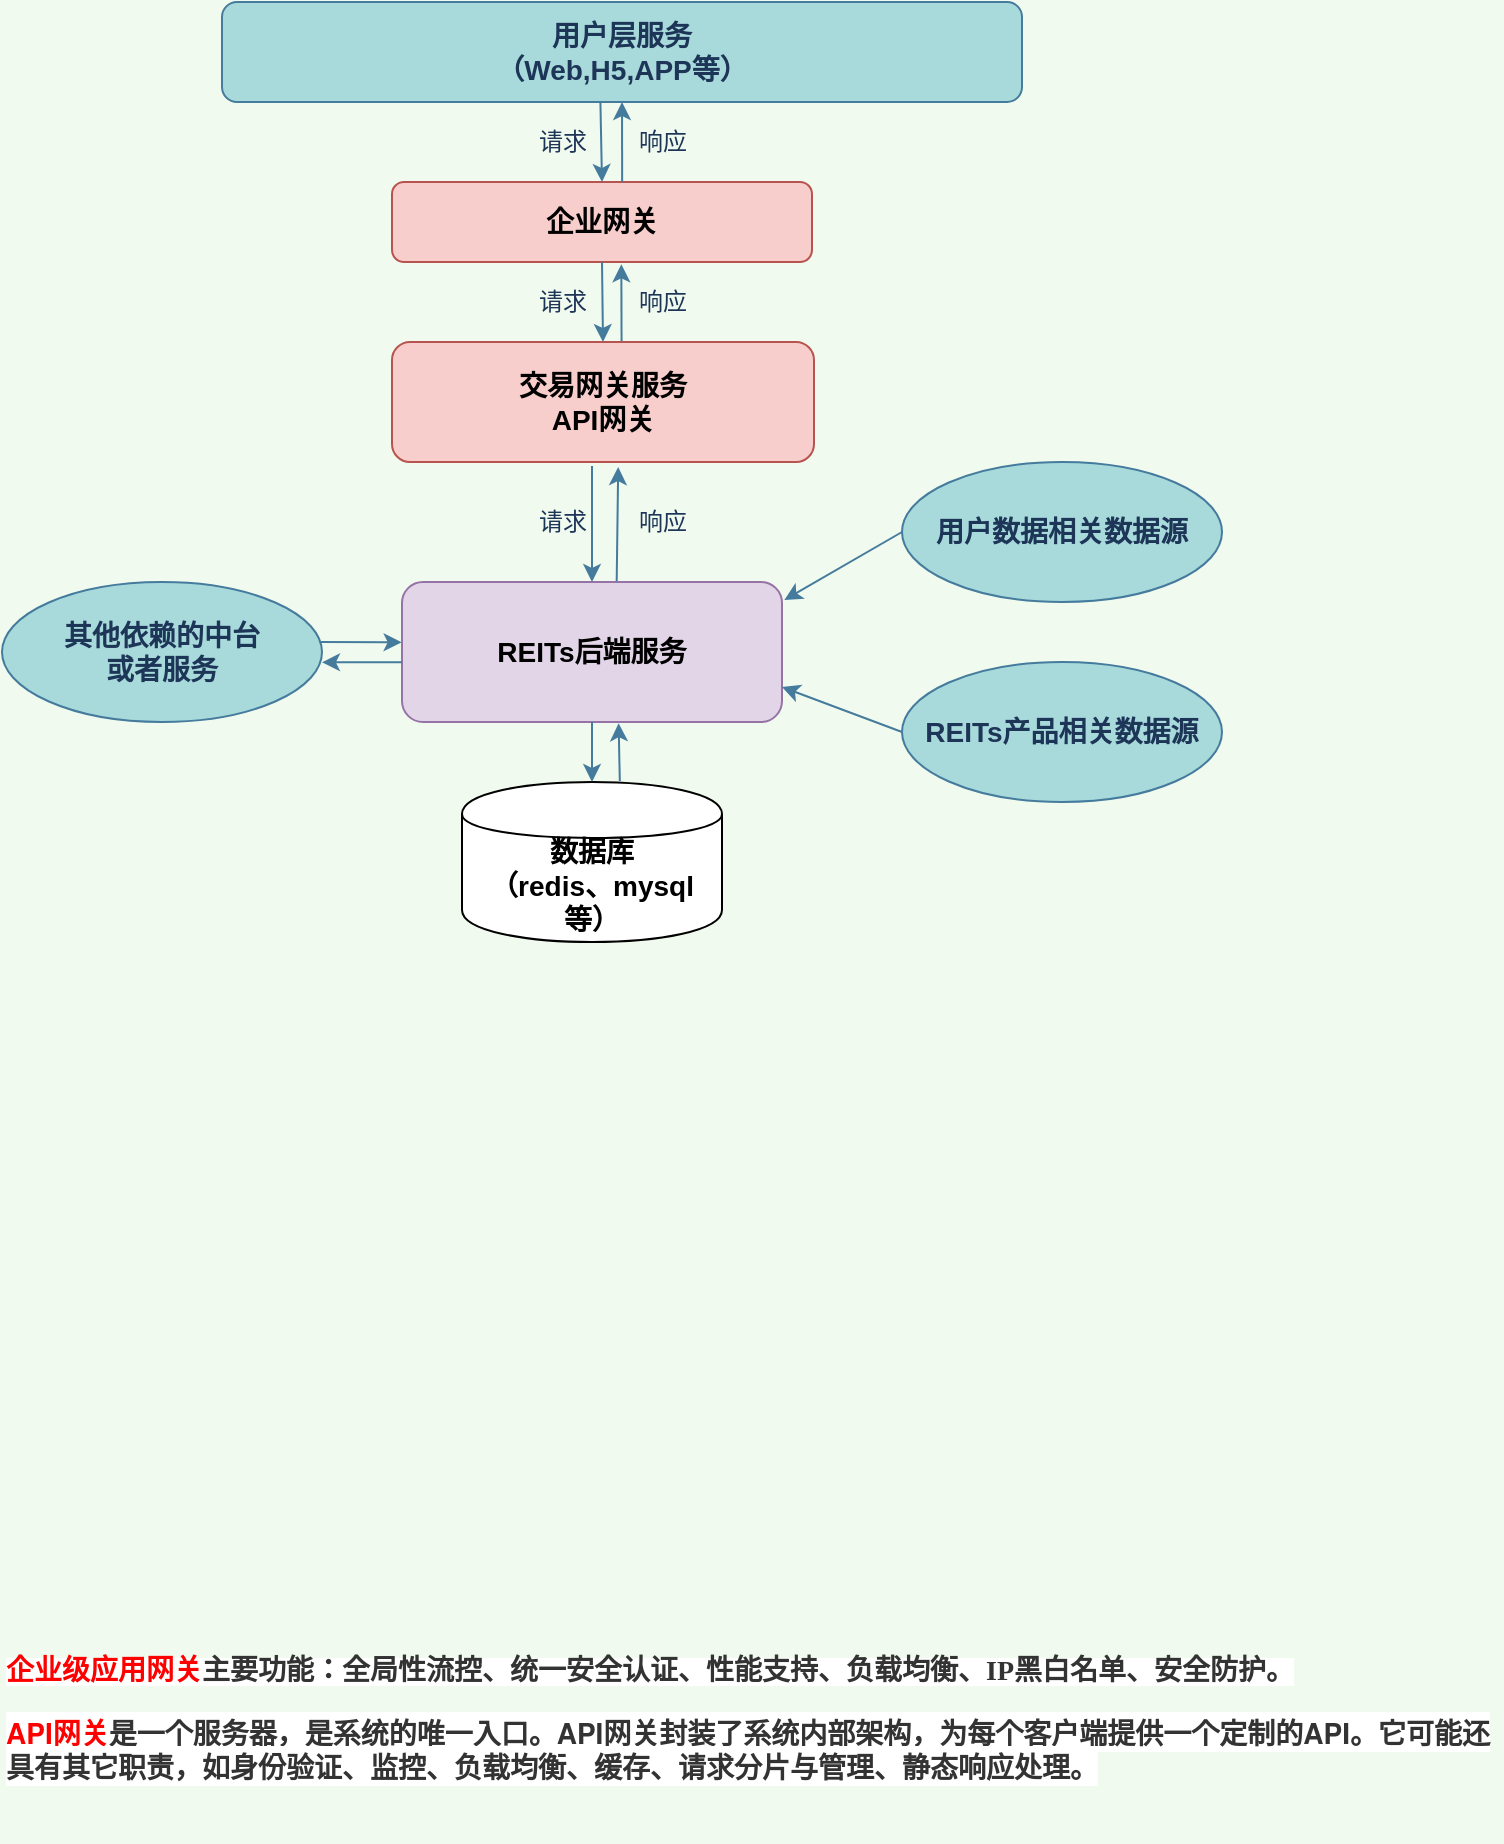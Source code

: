 <mxfile version="13.5.3" type="github">
  <diagram id="YtGcmlx5MdhKh6ri9F74" name="第 1 页">
    <mxGraphModel dx="865" dy="490" grid="1" gridSize="10" guides="1" tooltips="1" connect="1" arrows="1" fold="1" page="1" pageScale="1" pageWidth="827" pageHeight="1169" background="#F1FAEE" math="0" shadow="0">
      <root>
        <mxCell id="0" />
        <mxCell id="1" parent="0" />
        <mxCell id="OGBte0PvkTn54QuSE-R2-2" value="&lt;font style=&quot;font-size: 14px&quot;&gt;&lt;b&gt;用户层服务&lt;br&gt;（Web,H5,APP等）&lt;/b&gt;&lt;/font&gt;" style="rounded=1;whiteSpace=wrap;html=1;sketch=0;strokeColor=#457B9D;fillColor=#A8DADC;fontColor=#1D3557;" vertex="1" parent="1">
          <mxGeometry x="120" y="40" width="400" height="50" as="geometry" />
        </mxCell>
        <mxCell id="OGBte0PvkTn54QuSE-R2-3" value="&lt;font style=&quot;font-size: 14px&quot;&gt;&lt;b&gt;企业网关&lt;/b&gt;&lt;/font&gt;" style="rounded=1;whiteSpace=wrap;html=1;sketch=0;strokeColor=#b85450;fillColor=#f8cecc;" vertex="1" parent="1">
          <mxGeometry x="205" y="130" width="210" height="40" as="geometry" />
        </mxCell>
        <mxCell id="OGBte0PvkTn54QuSE-R2-4" value="&lt;b&gt;&lt;font style=&quot;font-size: 14px&quot;&gt;交易网关服务&lt;br&gt;API网关&lt;/font&gt;&lt;/b&gt;" style="rounded=1;whiteSpace=wrap;html=1;sketch=0;strokeColor=#b85450;fillColor=#f8cecc;" vertex="1" parent="1">
          <mxGeometry x="205" y="210" width="211" height="60" as="geometry" />
        </mxCell>
        <mxCell id="OGBte0PvkTn54QuSE-R2-5" value="&lt;span style=&quot;font-family: &amp;#34;helvetica neue&amp;#34; , &amp;#34;helvetica&amp;#34; , &amp;#34;verdana&amp;#34; , &amp;#34;arial&amp;#34; , sans-serif ; font-size: 14px ; font-style: normal ; letter-spacing: normal ; text-align: left ; text-indent: 0px ; text-transform: none ; word-spacing: 0px ; background-color: rgb(255 , 255 , 255) ; display: inline ; float: none&quot;&gt;&lt;b&gt;&lt;font color=&quot;#ff0000&quot;&gt;API网关&lt;/font&gt;&lt;font color=&quot;#333333&quot;&gt;是一个服务器，是系统的唯一入口。API网关封装了系统内部架构，为每个客户端提供一个定制的API。它可能还具有其它职责，如身份验证、监控、负载均衡、缓存、请求分片与管理、静态响应处理。&lt;/font&gt;&lt;/b&gt;&lt;/span&gt;" style="text;whiteSpace=wrap;html=1;fontColor=#1D3557;" vertex="1" parent="1">
          <mxGeometry x="10" y="890" width="750" height="70" as="geometry" />
        </mxCell>
        <mxCell id="OGBte0PvkTn54QuSE-R2-6" value="&lt;span style=&quot;font-family: &amp;#34;microsoft yahei&amp;#34; ; font-style: normal ; letter-spacing: normal ; text-align: justify ; text-indent: 0px ; text-transform: none ; word-spacing: 0px ; background-color: rgb(255 , 255 , 255) ; display: inline ; float: none&quot;&gt;&lt;font style=&quot;font-size: 14px&quot;&gt;&lt;b&gt;&lt;font color=&quot;#ff0000&quot;&gt;企业级应用网关&lt;/font&gt;&lt;font color=&quot;#333333&quot;&gt;主要功能：全局性流控、统一安全认证、性能支持、负载均衡、IP黑白名单、安全防护。&lt;/font&gt;&lt;/b&gt;&lt;/font&gt;&lt;/span&gt;" style="text;whiteSpace=wrap;html=1;fontColor=#1D3557;" vertex="1" parent="1">
          <mxGeometry x="10" y="860" width="710" height="50" as="geometry" />
        </mxCell>
        <mxCell id="OGBte0PvkTn54QuSE-R2-7" value="" style="endArrow=classic;html=1;strokeColor=#457B9D;fillColor=#A8DADC;fontColor=#1D3557;entryX=0.5;entryY=0;entryDx=0;entryDy=0;exitX=0.473;exitY=1;exitDx=0;exitDy=0;exitPerimeter=0;" edge="1" parent="1" source="OGBte0PvkTn54QuSE-R2-2" target="OGBte0PvkTn54QuSE-R2-3">
          <mxGeometry width="50" height="50" relative="1" as="geometry">
            <mxPoint x="390" y="230" as="sourcePoint" />
            <mxPoint x="440" y="180" as="targetPoint" />
          </mxGeometry>
        </mxCell>
        <mxCell id="OGBte0PvkTn54QuSE-R2-8" value="请求" style="text;html=1;resizable=0;autosize=1;align=center;verticalAlign=middle;points=[];fillColor=none;strokeColor=none;rounded=0;sketch=0;fontColor=#1D3557;" vertex="1" parent="1">
          <mxGeometry x="270" y="100" width="40" height="20" as="geometry" />
        </mxCell>
        <mxCell id="OGBte0PvkTn54QuSE-R2-9" value="" style="endArrow=classic;html=1;strokeColor=#457B9D;fillColor=#A8DADC;fontColor=#1D3557;exitX=0.5;exitY=1;exitDx=0;exitDy=0;entryX=0.5;entryY=0;entryDx=0;entryDy=0;" edge="1" parent="1" source="OGBte0PvkTn54QuSE-R2-3" target="OGBte0PvkTn54QuSE-R2-4">
          <mxGeometry width="50" height="50" relative="1" as="geometry">
            <mxPoint x="390" y="230" as="sourcePoint" />
            <mxPoint x="310" y="250" as="targetPoint" />
          </mxGeometry>
        </mxCell>
        <mxCell id="OGBte0PvkTn54QuSE-R2-10" value="请求" style="text;html=1;resizable=0;autosize=1;align=center;verticalAlign=middle;points=[];fillColor=none;strokeColor=none;rounded=0;sketch=0;fontColor=#1D3557;" vertex="1" parent="1">
          <mxGeometry x="270" y="180" width="40" height="20" as="geometry" />
        </mxCell>
        <mxCell id="OGBte0PvkTn54QuSE-R2-11" value="&lt;b&gt;&lt;font style=&quot;font-size: 14px&quot;&gt;REITs后端服务&lt;/font&gt;&lt;/b&gt;" style="rounded=1;whiteSpace=wrap;html=1;sketch=0;strokeColor=#9673a6;fillColor=#e1d5e7;" vertex="1" parent="1">
          <mxGeometry x="210" y="330" width="190" height="70" as="geometry" />
        </mxCell>
        <mxCell id="OGBte0PvkTn54QuSE-R2-12" value="" style="endArrow=classic;html=1;strokeColor=#457B9D;fillColor=#A8DADC;fontColor=#1D3557;entryX=0.5;entryY=0;entryDx=0;entryDy=0;" edge="1" parent="1" target="OGBte0PvkTn54QuSE-R2-11">
          <mxGeometry width="50" height="50" relative="1" as="geometry">
            <mxPoint x="305" y="272" as="sourcePoint" />
            <mxPoint x="440" y="280" as="targetPoint" />
          </mxGeometry>
        </mxCell>
        <mxCell id="OGBte0PvkTn54QuSE-R2-13" value="请求" style="text;html=1;resizable=0;autosize=1;align=center;verticalAlign=middle;points=[];fillColor=none;strokeColor=none;rounded=0;sketch=0;fontColor=#1D3557;" vertex="1" parent="1">
          <mxGeometry x="270" y="290" width="40" height="20" as="geometry" />
        </mxCell>
        <mxCell id="OGBte0PvkTn54QuSE-R2-15" value="&lt;font style=&quot;font-size: 14px&quot; color=&quot;#000000&quot;&gt;&lt;b&gt;数据库&lt;br&gt;（redis、mysql等）&lt;br&gt;&lt;/b&gt;&lt;/font&gt;" style="shape=cylinder;whiteSpace=wrap;html=1;boundedLbl=1;backgroundOutline=1;rounded=0;sketch=0;" vertex="1" parent="1">
          <mxGeometry x="240" y="430" width="130" height="80" as="geometry" />
        </mxCell>
        <mxCell id="OGBte0PvkTn54QuSE-R2-16" value="" style="endArrow=classic;html=1;strokeColor=#457B9D;fillColor=#A8DADC;fontColor=#1D3557;entryX=0.5;entryY=0;entryDx=0;entryDy=0;" edge="1" parent="1" target="OGBte0PvkTn54QuSE-R2-15">
          <mxGeometry width="50" height="50" relative="1" as="geometry">
            <mxPoint x="305" y="400" as="sourcePoint" />
            <mxPoint x="440" y="380" as="targetPoint" />
          </mxGeometry>
        </mxCell>
        <mxCell id="OGBte0PvkTn54QuSE-R2-19" value="&lt;font style=&quot;font-size: 14px&quot;&gt;&lt;b&gt;用户数据相关数据源&lt;/b&gt;&lt;/font&gt;" style="ellipse;whiteSpace=wrap;html=1;rounded=0;sketch=0;strokeColor=#457B9D;fillColor=#A8DADC;fontColor=#1D3557;" vertex="1" parent="1">
          <mxGeometry x="460" y="270" width="160" height="70" as="geometry" />
        </mxCell>
        <mxCell id="OGBte0PvkTn54QuSE-R2-20" value="&lt;font style=&quot;font-size: 14px&quot;&gt;&lt;b&gt;REITs产品相关数据源&lt;/b&gt;&lt;/font&gt;" style="ellipse;whiteSpace=wrap;html=1;rounded=0;sketch=0;strokeColor=#457B9D;fillColor=#A8DADC;fontColor=#1D3557;" vertex="1" parent="1">
          <mxGeometry x="460" y="370" width="160" height="70" as="geometry" />
        </mxCell>
        <mxCell id="OGBte0PvkTn54QuSE-R2-21" value="" style="endArrow=classic;html=1;strokeColor=#457B9D;fillColor=#A8DADC;fontColor=#1D3557;exitX=0;exitY=0.5;exitDx=0;exitDy=0;entryX=1.006;entryY=0.129;entryDx=0;entryDy=0;entryPerimeter=0;" edge="1" parent="1" source="OGBte0PvkTn54QuSE-R2-19" target="OGBte0PvkTn54QuSE-R2-11">
          <mxGeometry width="50" height="50" relative="1" as="geometry">
            <mxPoint x="390" y="330" as="sourcePoint" />
            <mxPoint x="470" y="230" as="targetPoint" />
          </mxGeometry>
        </mxCell>
        <mxCell id="OGBte0PvkTn54QuSE-R2-22" value="" style="endArrow=classic;html=1;strokeColor=#457B9D;fillColor=#A8DADC;fontColor=#1D3557;exitX=0;exitY=0.5;exitDx=0;exitDy=0;entryX=1;entryY=0.75;entryDx=0;entryDy=0;" edge="1" parent="1" source="OGBte0PvkTn54QuSE-R2-20" target="OGBte0PvkTn54QuSE-R2-11">
          <mxGeometry width="50" height="50" relative="1" as="geometry">
            <mxPoint x="470" y="315" as="sourcePoint" />
            <mxPoint x="411.14" y="349.03" as="targetPoint" />
          </mxGeometry>
        </mxCell>
        <mxCell id="OGBte0PvkTn54QuSE-R2-23" value="" style="endArrow=classic;html=1;strokeColor=#457B9D;fillColor=#A8DADC;fontColor=#1D3557;entryX=0.5;entryY=1;entryDx=0;entryDy=0;exitX=0.548;exitY=0;exitDx=0;exitDy=0;exitPerimeter=0;" edge="1" parent="1" source="OGBte0PvkTn54QuSE-R2-3" target="OGBte0PvkTn54QuSE-R2-2">
          <mxGeometry width="50" height="50" relative="1" as="geometry">
            <mxPoint x="430" y="150" as="sourcePoint" />
            <mxPoint x="480" y="100" as="targetPoint" />
          </mxGeometry>
        </mxCell>
        <mxCell id="OGBte0PvkTn54QuSE-R2-24" value="" style="endArrow=classic;html=1;strokeColor=#457B9D;fillColor=#A8DADC;fontColor=#1D3557;exitX=0.565;exitY=-0.006;exitDx=0;exitDy=0;entryX=0.536;entryY=1.042;entryDx=0;entryDy=0;entryPerimeter=0;exitPerimeter=0;" edge="1" parent="1" source="OGBte0PvkTn54QuSE-R2-11" target="OGBte0PvkTn54QuSE-R2-4">
          <mxGeometry width="50" height="50" relative="1" as="geometry">
            <mxPoint x="480" y="325" as="sourcePoint" />
            <mxPoint x="421.14" y="359.03" as="targetPoint" />
          </mxGeometry>
        </mxCell>
        <mxCell id="OGBte0PvkTn54QuSE-R2-25" value="" style="endArrow=classic;html=1;strokeColor=#457B9D;fillColor=#A8DADC;fontColor=#1D3557;exitX=0.544;exitY=-0.006;exitDx=0;exitDy=0;entryX=0.546;entryY=1.029;entryDx=0;entryDy=0;entryPerimeter=0;exitPerimeter=0;" edge="1" parent="1" source="OGBte0PvkTn54QuSE-R2-4" target="OGBte0PvkTn54QuSE-R2-3">
          <mxGeometry width="50" height="50" relative="1" as="geometry">
            <mxPoint x="442.86" y="170" as="sourcePoint" />
            <mxPoint x="384.0" y="204.03" as="targetPoint" />
          </mxGeometry>
        </mxCell>
        <mxCell id="OGBte0PvkTn54QuSE-R2-26" value="" style="endArrow=classic;html=1;strokeColor=#457B9D;fillColor=#A8DADC;fontColor=#1D3557;entryX=0.57;entryY=1.009;entryDx=0;entryDy=0;entryPerimeter=0;exitX=0.607;exitY=-0.006;exitDx=0;exitDy=0;exitPerimeter=0;" edge="1" parent="1" source="OGBte0PvkTn54QuSE-R2-15" target="OGBte0PvkTn54QuSE-R2-11">
          <mxGeometry width="50" height="50" relative="1" as="geometry">
            <mxPoint x="318" y="427" as="sourcePoint" />
            <mxPoint x="441.14" y="379.03" as="targetPoint" />
          </mxGeometry>
        </mxCell>
        <mxCell id="OGBte0PvkTn54QuSE-R2-27" value="响应" style="text;html=1;resizable=0;autosize=1;align=center;verticalAlign=middle;points=[];fillColor=none;strokeColor=none;rounded=0;sketch=0;fontColor=#1D3557;" vertex="1" parent="1">
          <mxGeometry x="320" y="100" width="40" height="20" as="geometry" />
        </mxCell>
        <mxCell id="OGBte0PvkTn54QuSE-R2-28" value="响应" style="text;html=1;resizable=0;autosize=1;align=center;verticalAlign=middle;points=[];fillColor=none;strokeColor=none;rounded=0;sketch=0;fontColor=#1D3557;" vertex="1" parent="1">
          <mxGeometry x="320" y="180" width="40" height="20" as="geometry" />
        </mxCell>
        <mxCell id="OGBte0PvkTn54QuSE-R2-29" value="响应" style="text;html=1;resizable=0;autosize=1;align=center;verticalAlign=middle;points=[];fillColor=none;strokeColor=none;rounded=0;sketch=0;fontColor=#1D3557;" vertex="1" parent="1">
          <mxGeometry x="320" y="290" width="40" height="20" as="geometry" />
        </mxCell>
        <mxCell id="OGBte0PvkTn54QuSE-R2-31" value="&lt;font style=&quot;font-size: 14px&quot;&gt;&lt;b&gt;其他依赖的中台&lt;br&gt;或者服务&lt;/b&gt;&lt;/font&gt;" style="ellipse;whiteSpace=wrap;html=1;rounded=0;sketch=0;strokeColor=#457B9D;fillColor=#A8DADC;fontColor=#1D3557;" vertex="1" parent="1">
          <mxGeometry x="10" y="330" width="160" height="70" as="geometry" />
        </mxCell>
        <mxCell id="OGBte0PvkTn54QuSE-R2-32" value="" style="endArrow=classic;html=1;strokeColor=#457B9D;fillColor=#A8DADC;fontColor=#1D3557;entryX=-0.001;entryY=0.431;entryDx=0;entryDy=0;entryPerimeter=0;exitX=0.993;exitY=0.428;exitDx=0;exitDy=0;exitPerimeter=0;" edge="1" parent="1" source="OGBte0PvkTn54QuSE-R2-31" target="OGBte0PvkTn54QuSE-R2-11">
          <mxGeometry width="50" height="50" relative="1" as="geometry">
            <mxPoint x="171" y="360" as="sourcePoint" />
            <mxPoint x="160" y="270" as="targetPoint" />
          </mxGeometry>
        </mxCell>
        <mxCell id="OGBte0PvkTn54QuSE-R2-33" value="" style="endArrow=classic;html=1;strokeColor=#457B9D;fillColor=#A8DADC;fontColor=#1D3557;entryX=1;entryY=0.574;entryDx=0;entryDy=0;entryPerimeter=0;exitX=0;exitY=0.574;exitDx=0;exitDy=0;exitPerimeter=0;" edge="1" parent="1" source="OGBte0PvkTn54QuSE-R2-11" target="OGBte0PvkTn54QuSE-R2-31">
          <mxGeometry width="50" height="50" relative="1" as="geometry">
            <mxPoint x="178.88" y="369.96" as="sourcePoint" />
            <mxPoint x="219.81" y="370.17" as="targetPoint" />
          </mxGeometry>
        </mxCell>
      </root>
    </mxGraphModel>
  </diagram>
</mxfile>
